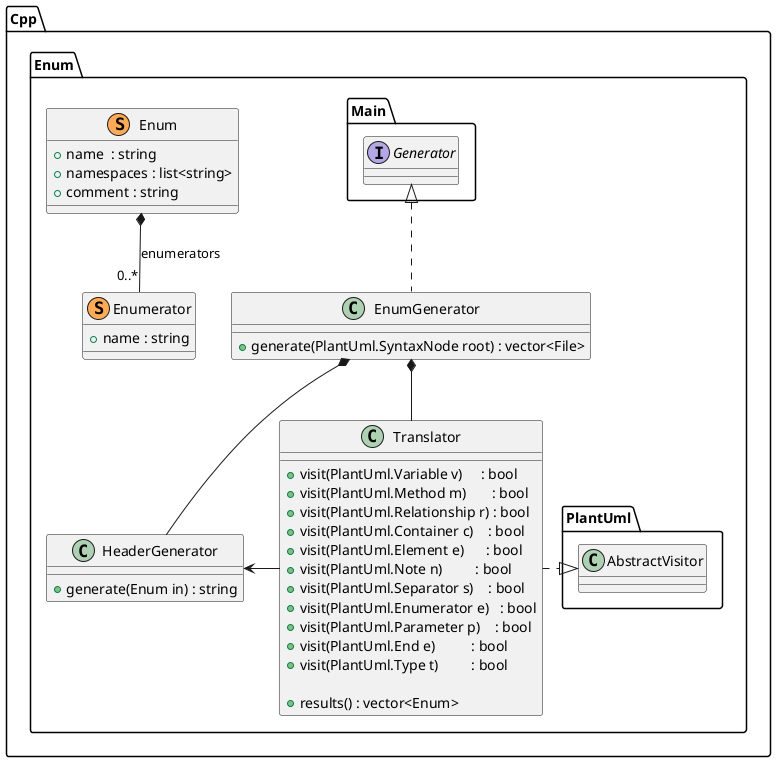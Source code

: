 @startuml Enum

namespace Cpp {
    namespace Enum {
        ' *************** ALGORITHMS ***************
        class HeaderGenerator {
            +generate(Enum in) : string
        }

        class Translator
        {
            +visit(PlantUml.Variable v)     : bool
            +visit(PlantUml.Method m)       : bool
            +visit(PlantUml.Relationship r) : bool
            +visit(PlantUml.Container c)    : bool
            +visit(PlantUml.Element e)      : bool
            +visit(PlantUml.Note n)         : bool
            +visit(PlantUml.Separator s)    : bool
            +visit(PlantUml.Enumerator e)   : bool
            +visit(PlantUml.Parameter p)    : bool
            +visit(PlantUml.End e)          : bool
            +visit(PlantUml.Type t)         : bool

            +results() : vector<Enum>
        }
        Translator .|> PlantUml.AbstractVisitor
        Translator -left-> HeaderGenerator


        class EnumGenerator implements Main.Generator {
            +generate(PlantUml.SyntaxNode root) : vector<File>
        }
        EnumGenerator *-- Translator
        EnumGenerator *-- HeaderGenerator

        class Enum << (S,#FFAA55) >> {
            +name  : string
            +namespaces : list<string>
            +comment : string
        }
        class Enumerator << (S,#FFAA55) >> {
            +name : string
        }

        Enum *-- "0..*" Enumerator: enumerators
    }
}
@enduml